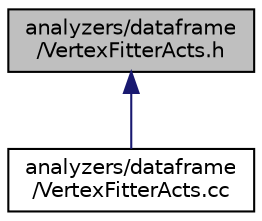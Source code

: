digraph "analyzers/dataframe/VertexFitterActs.h"
{
 // LATEX_PDF_SIZE
  edge [fontname="Helvetica",fontsize="10",labelfontname="Helvetica",labelfontsize="10"];
  node [fontname="Helvetica",fontsize="10",shape=record];
  Node1 [label="analyzers/dataframe\l/VertexFitterActs.h",height=0.2,width=0.4,color="black", fillcolor="grey75", style="filled", fontcolor="black",tooltip=" "];
  Node1 -> Node2 [dir="back",color="midnightblue",fontsize="10",style="solid",fontname="Helvetica"];
  Node2 [label="analyzers/dataframe\l/VertexFitterActs.cc",height=0.2,width=0.4,color="black", fillcolor="white", style="filled",URL="$_vertex_fitter_acts_8cc.html",tooltip=" "];
}
